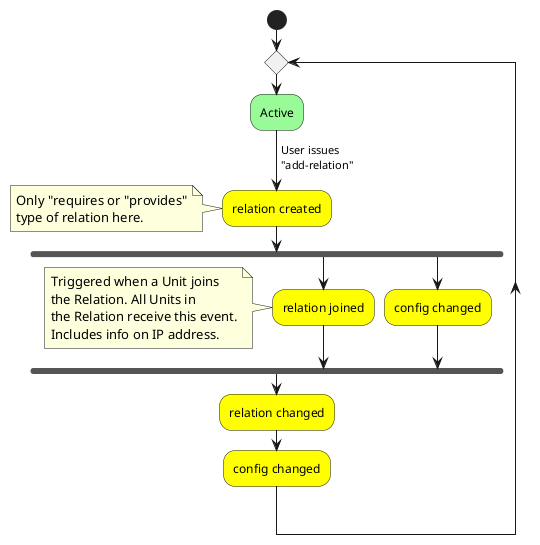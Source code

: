 @startuml

start

repeat

#palegreen:Active;
-> User issues
"add-relation";

#yellow:relation created;
note left
  Only "requires or "provides"
  type of relation here.
end note

fork
  #yellow:relation joined;
  note left
    Triggered when a Unit joins
    the Relation. All Units in
    the Relation receive this event.
    Includes info on IP address.
  end note
fork again
  #yellow:config changed;
end fork

#yellow:relation changed;
#yellow:config changed;

@enduml
